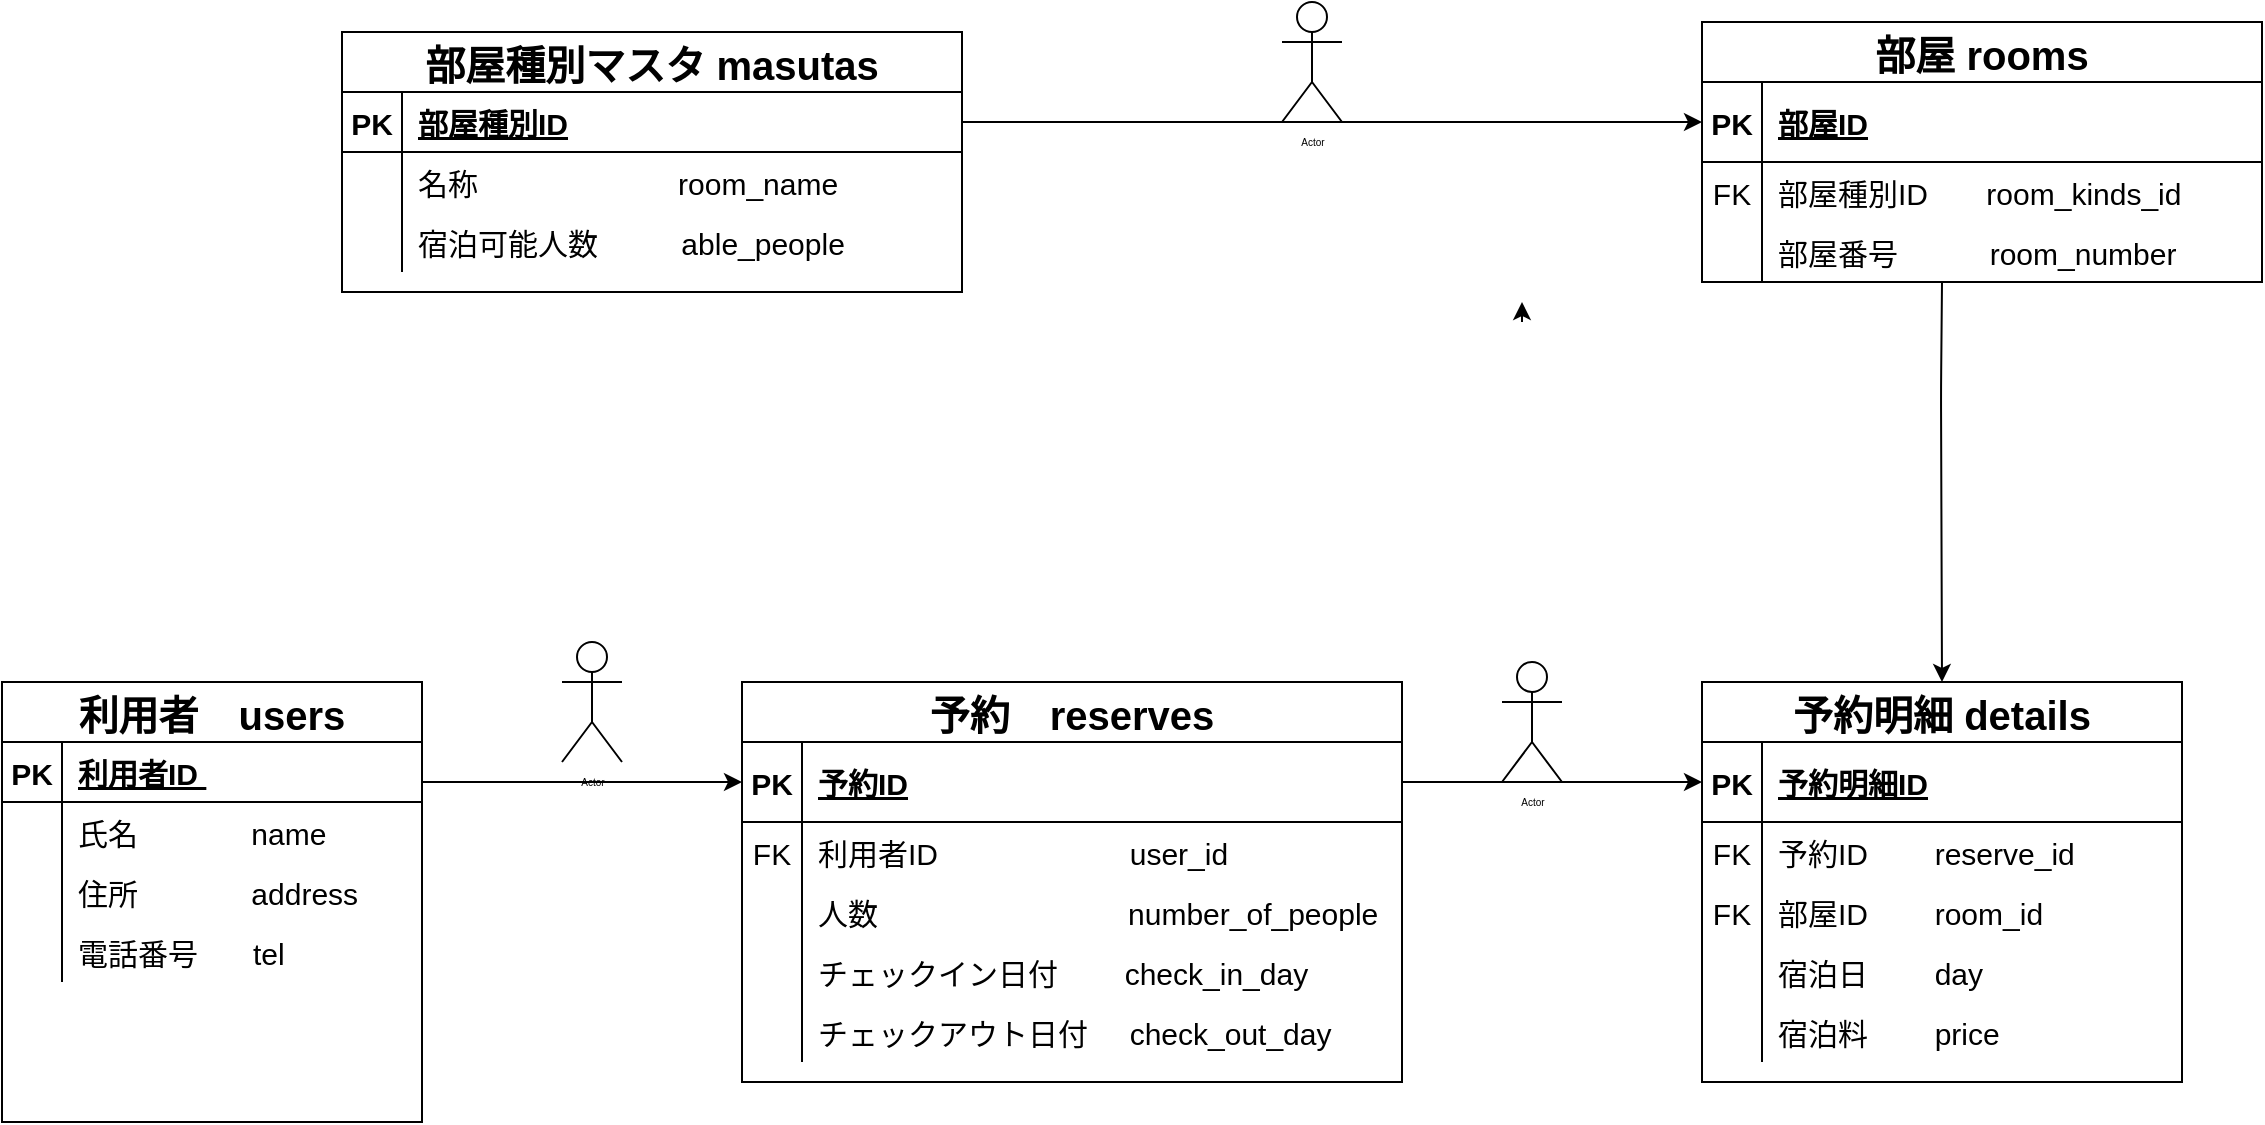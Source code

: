 <mxfile>
    <diagram id="MGUCYYEpIVHYCtV2hVzg" name="ページ1">
        <mxGraphModel dx="2270" dy="906" grid="1" gridSize="10" guides="1" tooltips="1" connect="1" arrows="1" fold="1" page="1" pageScale="1" pageWidth="827" pageHeight="1169" math="0" shadow="0">
            <root>
                <mxCell id="0"/>
                <mxCell id="1" parent="0"/>
                <mxCell id="468" style="edgeStyle=orthogonalEdgeStyle;rounded=0;orthogonalLoop=1;jettySize=auto;html=1;" edge="1" parent="1">
                    <mxGeometry relative="1" as="geometry">
                        <mxPoint x="400" y="530" as="targetPoint"/>
                        <mxPoint x="400" y="540" as="sourcePoint"/>
                    </mxGeometry>
                </mxCell>
                <mxCell id="557" value="利用者　users" style="shape=table;startSize=30;container=1;collapsible=1;childLayout=tableLayout;fixedRows=1;rowLines=0;fontStyle=1;align=center;resizeLast=1;spacing=8;fontSize=20;" vertex="1" parent="1">
                    <mxGeometry x="-360" y="720" width="210" height="220" as="geometry"/>
                </mxCell>
                <mxCell id="558" value="" style="shape=partialRectangle;collapsible=0;dropTarget=0;pointerEvents=0;fillColor=none;top=0;left=0;bottom=1;right=0;points=[[0,0.5],[1,0.5]];portConstraint=eastwest;fontSize=5;" vertex="1" parent="557">
                    <mxGeometry y="30" width="210" height="30" as="geometry"/>
                </mxCell>
                <mxCell id="559" value="PK" style="shape=partialRectangle;connectable=0;fillColor=none;top=0;left=0;bottom=0;right=0;fontStyle=1;overflow=hidden;fontSize=15;" vertex="1" parent="558">
                    <mxGeometry width="30" height="30" as="geometry"/>
                </mxCell>
                <mxCell id="560" value="利用者ID " style="shape=partialRectangle;connectable=0;fillColor=none;top=0;left=0;bottom=0;right=0;align=left;spacingLeft=6;fontStyle=5;overflow=hidden;fontSize=15;" vertex="1" parent="558">
                    <mxGeometry x="30" width="180" height="30" as="geometry"/>
                </mxCell>
                <mxCell id="561" value="" style="shape=partialRectangle;collapsible=0;dropTarget=0;pointerEvents=0;fillColor=none;top=0;left=0;bottom=0;right=0;points=[[0,0.5],[1,0.5]];portConstraint=eastwest;" vertex="1" parent="557">
                    <mxGeometry y="60" width="210" height="30" as="geometry"/>
                </mxCell>
                <mxCell id="562" value="" style="shape=partialRectangle;connectable=0;fillColor=none;top=0;left=0;bottom=0;right=0;editable=1;overflow=hidden;" vertex="1" parent="561">
                    <mxGeometry width="30" height="30" as="geometry"/>
                </mxCell>
                <mxCell id="563" value="氏名　          name" style="shape=partialRectangle;connectable=0;fillColor=none;top=0;left=0;bottom=0;right=0;align=left;spacingLeft=6;overflow=hidden;fontSize=15;" vertex="1" parent="561">
                    <mxGeometry x="30" width="180" height="30" as="geometry"/>
                </mxCell>
                <mxCell id="564" value="" style="shape=partialRectangle;collapsible=0;dropTarget=0;pointerEvents=0;fillColor=none;top=0;left=0;bottom=0;right=0;points=[[0,0.5],[1,0.5]];portConstraint=eastwest;" vertex="1" parent="557">
                    <mxGeometry y="90" width="210" height="30" as="geometry"/>
                </mxCell>
                <mxCell id="565" value="" style="shape=partialRectangle;connectable=0;fillColor=none;top=0;left=0;bottom=0;right=0;editable=1;overflow=hidden;" vertex="1" parent="564">
                    <mxGeometry width="30" height="30" as="geometry"/>
                </mxCell>
                <mxCell id="566" value="住所　          address" style="shape=partialRectangle;connectable=0;fillColor=none;top=0;left=0;bottom=0;right=0;align=left;spacingLeft=6;overflow=hidden;fontSize=15;" vertex="1" parent="564">
                    <mxGeometry x="30" width="180" height="30" as="geometry"/>
                </mxCell>
                <mxCell id="567" value="" style="shape=partialRectangle;collapsible=0;dropTarget=0;pointerEvents=0;fillColor=none;top=0;left=0;bottom=0;right=0;points=[[0,0.5],[1,0.5]];portConstraint=eastwest;" vertex="1" parent="557">
                    <mxGeometry y="120" width="210" height="30" as="geometry"/>
                </mxCell>
                <mxCell id="568" value="" style="shape=partialRectangle;connectable=0;fillColor=none;top=0;left=0;bottom=0;right=0;editable=1;overflow=hidden;" vertex="1" parent="567">
                    <mxGeometry width="30" height="30" as="geometry"/>
                </mxCell>
                <mxCell id="569" value="電話番号　   tel" style="shape=partialRectangle;connectable=0;fillColor=none;top=0;left=0;bottom=0;right=0;align=left;spacingLeft=6;overflow=hidden;fontSize=15;" vertex="1" parent="567">
                    <mxGeometry x="30" width="180" height="30" as="geometry"/>
                </mxCell>
                <mxCell id="570" value="予約　reserves" style="shape=table;startSize=30;container=1;collapsible=1;childLayout=tableLayout;fixedRows=1;rowLines=0;fontStyle=1;align=center;resizeLast=1;fontSize=20;" vertex="1" parent="1">
                    <mxGeometry x="10" y="720" width="330" height="200" as="geometry"/>
                </mxCell>
                <mxCell id="571" value="" style="shape=partialRectangle;collapsible=0;dropTarget=0;pointerEvents=0;fillColor=none;top=0;left=0;bottom=1;right=0;points=[[0,0.5],[1,0.5]];portConstraint=eastwest;" vertex="1" parent="570">
                    <mxGeometry y="30" width="330" height="40" as="geometry"/>
                </mxCell>
                <mxCell id="572" value="PK" style="shape=partialRectangle;connectable=0;fillColor=none;top=0;left=0;bottom=0;right=0;fontStyle=1;overflow=hidden;fontSize=15;" vertex="1" parent="571">
                    <mxGeometry width="30" height="40" as="geometry"/>
                </mxCell>
                <mxCell id="573" value="予約ID" style="shape=partialRectangle;connectable=0;fillColor=none;top=0;left=0;bottom=0;right=0;align=left;spacingLeft=6;fontStyle=5;overflow=hidden;fontSize=15;" vertex="1" parent="571">
                    <mxGeometry x="30" width="300" height="40" as="geometry"/>
                </mxCell>
                <mxCell id="574" value="" style="shape=partialRectangle;collapsible=0;dropTarget=0;pointerEvents=0;fillColor=none;top=0;left=0;bottom=0;right=0;points=[[0,0.5],[1,0.5]];portConstraint=eastwest;" vertex="1" parent="570">
                    <mxGeometry y="70" width="330" height="30" as="geometry"/>
                </mxCell>
                <mxCell id="575" value="FK" style="shape=partialRectangle;connectable=0;fillColor=none;top=0;left=0;bottom=0;right=0;editable=1;overflow=hidden;fontSize=15;" vertex="1" parent="574">
                    <mxGeometry width="30" height="30" as="geometry"/>
                </mxCell>
                <mxCell id="576" value="利用者ID                       user_id" style="shape=partialRectangle;connectable=0;fillColor=none;top=0;left=0;bottom=0;right=0;align=left;spacingLeft=6;overflow=hidden;fontSize=15;" vertex="1" parent="574">
                    <mxGeometry x="30" width="300" height="30" as="geometry"/>
                </mxCell>
                <mxCell id="577" value="" style="shape=partialRectangle;collapsible=0;dropTarget=0;pointerEvents=0;fillColor=none;top=0;left=0;bottom=0;right=0;points=[[0,0.5],[1,0.5]];portConstraint=eastwest;" vertex="1" parent="570">
                    <mxGeometry y="100" width="330" height="30" as="geometry"/>
                </mxCell>
                <mxCell id="578" value="" style="shape=partialRectangle;connectable=0;fillColor=none;top=0;left=0;bottom=0;right=0;editable=1;overflow=hidden;" vertex="1" parent="577">
                    <mxGeometry width="30" height="30" as="geometry"/>
                </mxCell>
                <mxCell id="579" value="人数                              number_of_people" style="shape=partialRectangle;connectable=0;fillColor=none;top=0;left=0;bottom=0;right=0;align=left;spacingLeft=6;overflow=hidden;fontSize=15;" vertex="1" parent="577">
                    <mxGeometry x="30" width="300" height="30" as="geometry"/>
                </mxCell>
                <mxCell id="580" value="" style="shape=partialRectangle;collapsible=0;dropTarget=0;pointerEvents=0;fillColor=none;top=0;left=0;bottom=0;right=0;points=[[0,0.5],[1,0.5]];portConstraint=eastwest;fontSize=15;" vertex="1" parent="570">
                    <mxGeometry y="130" width="330" height="30" as="geometry"/>
                </mxCell>
                <mxCell id="581" value="" style="shape=partialRectangle;connectable=0;fillColor=none;top=0;left=0;bottom=0;right=0;editable=1;overflow=hidden;" vertex="1" parent="580">
                    <mxGeometry width="30" height="30" as="geometry"/>
                </mxCell>
                <mxCell id="582" value="チェックイン日付        check_in_day" style="shape=partialRectangle;connectable=0;fillColor=none;top=0;left=0;bottom=0;right=0;align=left;spacingLeft=6;overflow=hidden;fontSize=15;" vertex="1" parent="580">
                    <mxGeometry x="30" width="300" height="30" as="geometry"/>
                </mxCell>
                <mxCell id="588" value="" style="shape=partialRectangle;collapsible=0;dropTarget=0;pointerEvents=0;fillColor=none;top=0;left=0;bottom=0;right=0;points=[[0,0.5],[1,0.5]];portConstraint=eastwest;" vertex="1" parent="570">
                    <mxGeometry y="160" width="330" height="30" as="geometry"/>
                </mxCell>
                <mxCell id="589" value="" style="shape=partialRectangle;connectable=0;fillColor=none;top=0;left=0;bottom=0;right=0;editable=1;overflow=hidden;" vertex="1" parent="588">
                    <mxGeometry width="30" height="30" as="geometry"/>
                </mxCell>
                <mxCell id="590" value="チェックアウト日付     check_out_day" style="shape=partialRectangle;connectable=0;fillColor=none;top=0;left=0;bottom=0;right=0;align=left;spacingLeft=6;overflow=hidden;fontSize=15;" vertex="1" parent="588">
                    <mxGeometry x="30" width="300" height="30" as="geometry"/>
                </mxCell>
                <mxCell id="592" value="予約明細 details" style="shape=table;startSize=30;container=1;collapsible=1;childLayout=tableLayout;fixedRows=1;rowLines=0;fontStyle=1;align=center;resizeLast=1;fontSize=20;" vertex="1" parent="1">
                    <mxGeometry x="490" y="720" width="240" height="200" as="geometry"/>
                </mxCell>
                <mxCell id="593" value="" style="shape=partialRectangle;collapsible=0;dropTarget=0;pointerEvents=0;fillColor=none;top=0;left=0;bottom=1;right=0;points=[[0,0.5],[1,0.5]];portConstraint=eastwest;" vertex="1" parent="592">
                    <mxGeometry y="30" width="240" height="40" as="geometry"/>
                </mxCell>
                <mxCell id="594" value="PK" style="shape=partialRectangle;connectable=0;fillColor=none;top=0;left=0;bottom=0;right=0;fontStyle=1;overflow=hidden;fontSize=15;" vertex="1" parent="593">
                    <mxGeometry width="30" height="40" as="geometry"/>
                </mxCell>
                <mxCell id="595" value="予約明細ID" style="shape=partialRectangle;connectable=0;fillColor=none;top=0;left=0;bottom=0;right=0;align=left;spacingLeft=6;fontStyle=5;overflow=hidden;fontSize=15;" vertex="1" parent="593">
                    <mxGeometry x="30" width="210" height="40" as="geometry"/>
                </mxCell>
                <mxCell id="596" value="" style="shape=partialRectangle;collapsible=0;dropTarget=0;pointerEvents=0;fillColor=none;top=0;left=0;bottom=0;right=0;points=[[0,0.5],[1,0.5]];portConstraint=eastwest;" vertex="1" parent="592">
                    <mxGeometry y="70" width="240" height="30" as="geometry"/>
                </mxCell>
                <mxCell id="597" value="FK" style="shape=partialRectangle;connectable=0;fillColor=none;top=0;left=0;bottom=0;right=0;editable=1;overflow=hidden;fontSize=15;" vertex="1" parent="596">
                    <mxGeometry width="30" height="30" as="geometry"/>
                </mxCell>
                <mxCell id="598" value="予約ID        reserve_id" style="shape=partialRectangle;connectable=0;fillColor=none;top=0;left=0;bottom=0;right=0;align=left;spacingLeft=6;overflow=hidden;fontSize=15;" vertex="1" parent="596">
                    <mxGeometry x="30" width="210" height="30" as="geometry"/>
                </mxCell>
                <mxCell id="599" value="" style="shape=partialRectangle;collapsible=0;dropTarget=0;pointerEvents=0;fillColor=none;top=0;left=0;bottom=0;right=0;points=[[0,0.5],[1,0.5]];portConstraint=eastwest;" vertex="1" parent="592">
                    <mxGeometry y="100" width="240" height="30" as="geometry"/>
                </mxCell>
                <mxCell id="600" value="FK" style="shape=partialRectangle;connectable=0;fillColor=none;top=0;left=0;bottom=0;right=0;editable=1;overflow=hidden;fontSize=15;" vertex="1" parent="599">
                    <mxGeometry width="30" height="30" as="geometry"/>
                </mxCell>
                <mxCell id="601" value="部屋ID        room_id" style="shape=partialRectangle;connectable=0;fillColor=none;top=0;left=0;bottom=0;right=0;align=left;spacingLeft=6;overflow=hidden;fontSize=15;" vertex="1" parent="599">
                    <mxGeometry x="30" width="210" height="30" as="geometry"/>
                </mxCell>
                <mxCell id="602" value="" style="shape=partialRectangle;collapsible=0;dropTarget=0;pointerEvents=0;fillColor=none;top=0;left=0;bottom=0;right=0;points=[[0,0.5],[1,0.5]];portConstraint=eastwest;" vertex="1" parent="592">
                    <mxGeometry y="130" width="240" height="30" as="geometry"/>
                </mxCell>
                <mxCell id="603" value="" style="shape=partialRectangle;connectable=0;fillColor=none;top=0;left=0;bottom=0;right=0;editable=1;overflow=hidden;" vertex="1" parent="602">
                    <mxGeometry width="30" height="30" as="geometry"/>
                </mxCell>
                <mxCell id="604" value="宿泊日        day" style="shape=partialRectangle;connectable=0;fillColor=none;top=0;left=0;bottom=0;right=0;align=left;spacingLeft=6;overflow=hidden;fontSize=15;" vertex="1" parent="602">
                    <mxGeometry x="30" width="210" height="30" as="geometry"/>
                </mxCell>
                <mxCell id="605" value="" style="shape=partialRectangle;collapsible=0;dropTarget=0;pointerEvents=0;fillColor=none;top=0;left=0;bottom=0;right=0;points=[[0,0.5],[1,0.5]];portConstraint=eastwest;" vertex="1" parent="592">
                    <mxGeometry y="160" width="240" height="30" as="geometry"/>
                </mxCell>
                <mxCell id="606" value="" style="shape=partialRectangle;connectable=0;fillColor=none;top=0;left=0;bottom=0;right=0;editable=1;overflow=hidden;" vertex="1" parent="605">
                    <mxGeometry width="30" height="30" as="geometry"/>
                </mxCell>
                <mxCell id="607" value="宿泊料        price" style="shape=partialRectangle;connectable=0;fillColor=none;top=0;left=0;bottom=0;right=0;align=left;spacingLeft=6;overflow=hidden;fontSize=15;" vertex="1" parent="605">
                    <mxGeometry x="30" width="210" height="30" as="geometry"/>
                </mxCell>
                <mxCell id="608" value="部屋 rooms" style="shape=table;startSize=30;container=1;collapsible=1;childLayout=tableLayout;fixedRows=1;rowLines=0;fontStyle=1;align=center;resizeLast=1;fontSize=20;" vertex="1" parent="1">
                    <mxGeometry x="490" y="390" width="280" height="130" as="geometry"/>
                </mxCell>
                <mxCell id="609" value="" style="shape=partialRectangle;collapsible=0;dropTarget=0;pointerEvents=0;fillColor=none;top=0;left=0;bottom=1;right=0;points=[[0,0.5],[1,0.5]];portConstraint=eastwest;" vertex="1" parent="608">
                    <mxGeometry y="30" width="280" height="40" as="geometry"/>
                </mxCell>
                <mxCell id="610" value="PK" style="shape=partialRectangle;connectable=0;fillColor=none;top=0;left=0;bottom=0;right=0;fontStyle=1;overflow=hidden;fontSize=15;" vertex="1" parent="609">
                    <mxGeometry width="30" height="40" as="geometry"/>
                </mxCell>
                <mxCell id="611" value="部屋ID" style="shape=partialRectangle;connectable=0;fillColor=none;top=0;left=0;bottom=0;right=0;align=left;spacingLeft=6;fontStyle=5;overflow=hidden;fontSize=15;" vertex="1" parent="609">
                    <mxGeometry x="30" width="250" height="40" as="geometry"/>
                </mxCell>
                <mxCell id="612" value="" style="shape=partialRectangle;collapsible=0;dropTarget=0;pointerEvents=0;fillColor=none;top=0;left=0;bottom=0;right=0;points=[[0,0.5],[1,0.5]];portConstraint=eastwest;" vertex="1" parent="608">
                    <mxGeometry y="70" width="280" height="30" as="geometry"/>
                </mxCell>
                <mxCell id="613" value="FK" style="shape=partialRectangle;connectable=0;fillColor=none;top=0;left=0;bottom=0;right=0;editable=1;overflow=hidden;fontSize=15;" vertex="1" parent="612">
                    <mxGeometry width="30" height="30" as="geometry"/>
                </mxCell>
                <mxCell id="614" value="部屋種別ID       room_kinds_id" style="shape=partialRectangle;connectable=0;fillColor=none;top=0;left=0;bottom=0;right=0;align=left;spacingLeft=6;overflow=hidden;fontSize=15;" vertex="1" parent="612">
                    <mxGeometry x="30" width="250" height="30" as="geometry"/>
                </mxCell>
                <mxCell id="615" value="" style="shape=partialRectangle;collapsible=0;dropTarget=0;pointerEvents=0;fillColor=none;top=0;left=0;bottom=0;right=0;points=[[0,0.5],[1,0.5]];portConstraint=eastwest;" vertex="1" parent="608">
                    <mxGeometry y="100" width="280" height="30" as="geometry"/>
                </mxCell>
                <mxCell id="616" value="" style="shape=partialRectangle;connectable=0;fillColor=none;top=0;left=0;bottom=0;right=0;editable=1;overflow=hidden;" vertex="1" parent="615">
                    <mxGeometry width="30" height="30" as="geometry"/>
                </mxCell>
                <mxCell id="617" value="部屋番号           room_number" style="shape=partialRectangle;connectable=0;fillColor=none;top=0;left=0;bottom=0;right=0;align=left;spacingLeft=6;overflow=hidden;fontSize=15;" vertex="1" parent="615">
                    <mxGeometry x="30" width="250" height="30" as="geometry"/>
                </mxCell>
                <mxCell id="621" value="部屋種別マスタ masutas" style="shape=table;startSize=30;container=1;collapsible=1;childLayout=tableLayout;fixedRows=1;rowLines=0;fontStyle=1;align=center;resizeLast=1;fontSize=20;" vertex="1" parent="1">
                    <mxGeometry x="-190" y="395" width="310" height="130" as="geometry"/>
                </mxCell>
                <mxCell id="622" value="" style="shape=partialRectangle;collapsible=0;dropTarget=0;pointerEvents=0;fillColor=none;top=0;left=0;bottom=1;right=0;points=[[0,0.5],[1,0.5]];portConstraint=eastwest;" vertex="1" parent="621">
                    <mxGeometry y="30" width="310" height="30" as="geometry"/>
                </mxCell>
                <mxCell id="623" value="PK" style="shape=partialRectangle;connectable=0;fillColor=none;top=0;left=0;bottom=0;right=0;fontStyle=1;overflow=hidden;fontSize=15;" vertex="1" parent="622">
                    <mxGeometry width="30" height="30" as="geometry"/>
                </mxCell>
                <mxCell id="624" value="部屋種別ID" style="shape=partialRectangle;connectable=0;fillColor=none;top=0;left=0;bottom=0;right=0;align=left;spacingLeft=6;fontStyle=5;overflow=hidden;fontSize=15;" vertex="1" parent="622">
                    <mxGeometry x="30" width="280" height="30" as="geometry"/>
                </mxCell>
                <mxCell id="625" value="" style="shape=partialRectangle;collapsible=0;dropTarget=0;pointerEvents=0;fillColor=none;top=0;left=0;bottom=0;right=0;points=[[0,0.5],[1,0.5]];portConstraint=eastwest;" vertex="1" parent="621">
                    <mxGeometry y="60" width="310" height="30" as="geometry"/>
                </mxCell>
                <mxCell id="626" value="" style="shape=partialRectangle;connectable=0;fillColor=none;top=0;left=0;bottom=0;right=0;editable=1;overflow=hidden;" vertex="1" parent="625">
                    <mxGeometry width="30" height="30" as="geometry"/>
                </mxCell>
                <mxCell id="627" value="名称                        room_name" style="shape=partialRectangle;connectable=0;fillColor=none;top=0;left=0;bottom=0;right=0;align=left;spacingLeft=6;overflow=hidden;fontSize=15;" vertex="1" parent="625">
                    <mxGeometry x="30" width="280" height="30" as="geometry"/>
                </mxCell>
                <mxCell id="628" value="" style="shape=partialRectangle;collapsible=0;dropTarget=0;pointerEvents=0;fillColor=none;top=0;left=0;bottom=0;right=0;points=[[0,0.5],[1,0.5]];portConstraint=eastwest;" vertex="1" parent="621">
                    <mxGeometry y="90" width="310" height="30" as="geometry"/>
                </mxCell>
                <mxCell id="629" value="" style="shape=partialRectangle;connectable=0;fillColor=none;top=0;left=0;bottom=0;right=0;editable=1;overflow=hidden;" vertex="1" parent="628">
                    <mxGeometry width="30" height="30" as="geometry"/>
                </mxCell>
                <mxCell id="630" value="宿泊可能人数          able_people" style="shape=partialRectangle;connectable=0;fillColor=none;top=0;left=0;bottom=0;right=0;align=left;spacingLeft=6;overflow=hidden;fontSize=15;" vertex="1" parent="628">
                    <mxGeometry x="30" width="280" height="30" as="geometry"/>
                </mxCell>
                <mxCell id="639" value="" style="endArrow=classic;html=1;fontSize=30;" edge="1" parent="1">
                    <mxGeometry relative="1" as="geometry">
                        <mxPoint x="-150" y="770" as="sourcePoint"/>
                        <mxPoint x="10" y="770" as="targetPoint"/>
                    </mxGeometry>
                </mxCell>
                <mxCell id="642" value="" style="endArrow=classic;html=1;fontSize=30;" edge="1" parent="1">
                    <mxGeometry relative="1" as="geometry">
                        <mxPoint x="340" y="770" as="sourcePoint"/>
                        <mxPoint x="490" y="770" as="targetPoint"/>
                        <Array as="points">
                            <mxPoint x="450" y="770"/>
                        </Array>
                    </mxGeometry>
                </mxCell>
                <mxCell id="643" value="" style="endArrow=classic;html=1;fontSize=30;entryX=0.5;entryY=0;entryDx=0;entryDy=0;" edge="1" parent="1" target="592">
                    <mxGeometry relative="1" as="geometry">
                        <mxPoint x="610" y="520" as="sourcePoint"/>
                        <mxPoint x="610" y="710" as="targetPoint"/>
                        <Array as="points">
                            <mxPoint x="609.5" y="575"/>
                        </Array>
                    </mxGeometry>
                </mxCell>
                <mxCell id="644" value="" style="endArrow=classic;html=1;fontSize=30;" edge="1" parent="1">
                    <mxGeometry relative="1" as="geometry">
                        <mxPoint x="120" y="440" as="sourcePoint"/>
                        <mxPoint x="490" y="440" as="targetPoint"/>
                    </mxGeometry>
                </mxCell>
                <mxCell id="648" value="Actor" style="shape=umlActor;verticalLabelPosition=bottom;verticalAlign=top;html=1;outlineConnect=0;fontSize=5;" vertex="1" parent="1">
                    <mxGeometry x="280" y="380" width="30" height="60" as="geometry"/>
                </mxCell>
                <mxCell id="649" value="Actor" style="shape=umlActor;verticalLabelPosition=bottom;verticalAlign=top;html=1;outlineConnect=0;fontSize=5;" vertex="1" parent="1">
                    <mxGeometry x="-80" y="700" width="30" height="60" as="geometry"/>
                </mxCell>
                <mxCell id="650" value="Actor" style="shape=umlActor;verticalLabelPosition=bottom;verticalAlign=top;html=1;outlineConnect=0;fontSize=5;" vertex="1" parent="1">
                    <mxGeometry x="390" y="710" width="30" height="60" as="geometry"/>
                </mxCell>
            </root>
        </mxGraphModel>
    </diagram>
</mxfile>